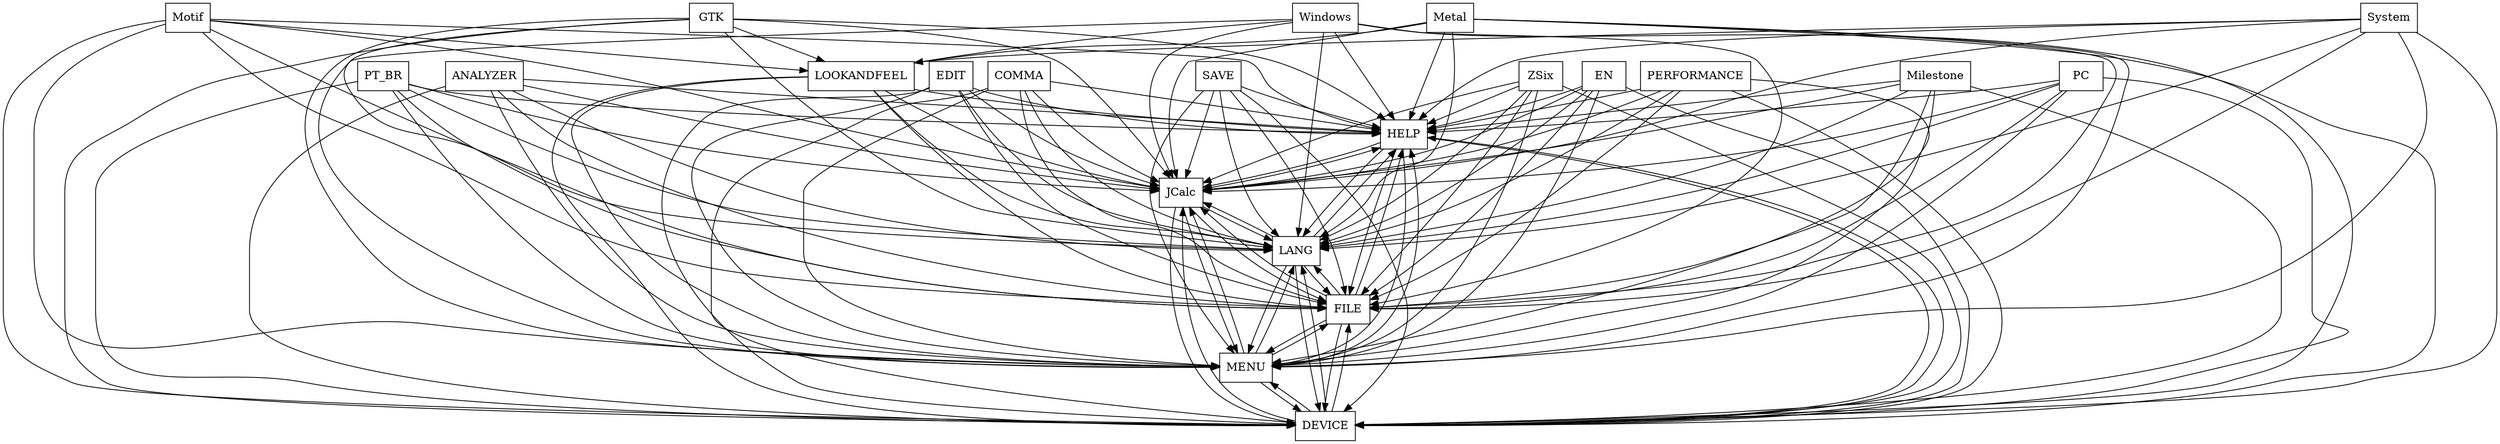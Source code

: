 digraph{
graph [rankdir=TB];
node [shape=box];
edge [arrowhead=normal];
0[label="HELP",]
1[label="ANALYZER",]
2[label="EDIT",]
3[label="GTK",]
4[label="COMMA",]
5[label="LOOKANDFEEL",]
6[label="PERFORMANCE",]
7[label="JCalc",]
8[label="Windows",]
9[label="Motif",]
10[label="DEVICE",]
11[label="EN",]
12[label="Milestone",]
13[label="MENU",]
14[label="SAVE",]
15[label="Metal",]
16[label="ZSix",]
17[label="PT_BR",]
18[label="FILE",]
19[label="System",]
20[label="LANG",]
21[label="PC",]
0->7[label="",]
0->10[label="",]
0->13[label="",]
0->18[label="",]
0->20[label="",]
1->0[label="",]
1->7[label="",]
1->10[label="",]
1->13[label="",]
1->18[label="",]
1->20[label="",]
2->0[label="",]
2->7[label="",]
2->10[label="",]
2->13[label="",]
2->18[label="",]
2->20[label="",]
3->0[label="",]
3->5[label="",]
3->7[label="",]
3->10[label="",]
3->13[label="",]
3->18[label="",]
3->20[label="",]
4->0[label="",]
4->7[label="",]
4->10[label="",]
4->13[label="",]
4->18[label="",]
4->20[label="",]
5->0[label="",]
5->7[label="",]
5->10[label="",]
5->13[label="",]
5->18[label="",]
5->20[label="",]
6->0[label="",]
6->7[label="",]
6->10[label="",]
6->13[label="",]
6->18[label="",]
6->20[label="",]
7->0[label="",]
7->10[label="",]
7->13[label="",]
7->18[label="",]
7->20[label="",]
8->0[label="",]
8->5[label="",]
8->7[label="",]
8->10[label="",]
8->13[label="",]
8->18[label="",]
8->20[label="",]
9->0[label="",]
9->5[label="",]
9->7[label="",]
9->10[label="",]
9->13[label="",]
9->18[label="",]
9->20[label="",]
10->0[label="",]
10->7[label="",]
10->13[label="",]
10->18[label="",]
10->20[label="",]
11->0[label="",]
11->7[label="",]
11->10[label="",]
11->13[label="",]
11->18[label="",]
11->20[label="",]
12->0[label="",]
12->7[label="",]
12->10[label="",]
12->13[label="",]
12->18[label="",]
12->20[label="",]
13->0[label="",]
13->7[label="",]
13->10[label="",]
13->18[label="",]
13->20[label="",]
14->0[label="",]
14->7[label="",]
14->10[label="",]
14->13[label="",]
14->18[label="",]
14->20[label="",]
15->0[label="",]
15->5[label="",]
15->7[label="",]
15->10[label="",]
15->13[label="",]
15->18[label="",]
15->20[label="",]
16->0[label="",]
16->7[label="",]
16->10[label="",]
16->13[label="",]
16->18[label="",]
16->20[label="",]
17->0[label="",]
17->7[label="",]
17->10[label="",]
17->13[label="",]
17->18[label="",]
17->20[label="",]
18->0[label="",]
18->7[label="",]
18->10[label="",]
18->13[label="",]
18->20[label="",]
19->0[label="",]
19->5[label="",]
19->7[label="",]
19->10[label="",]
19->13[label="",]
19->18[label="",]
19->20[label="",]
20->0[label="",]
20->7[label="",]
20->10[label="",]
20->13[label="",]
20->18[label="",]
21->0[label="",]
21->7[label="",]
21->10[label="",]
21->13[label="",]
21->18[label="",]
21->20[label="",]
}
